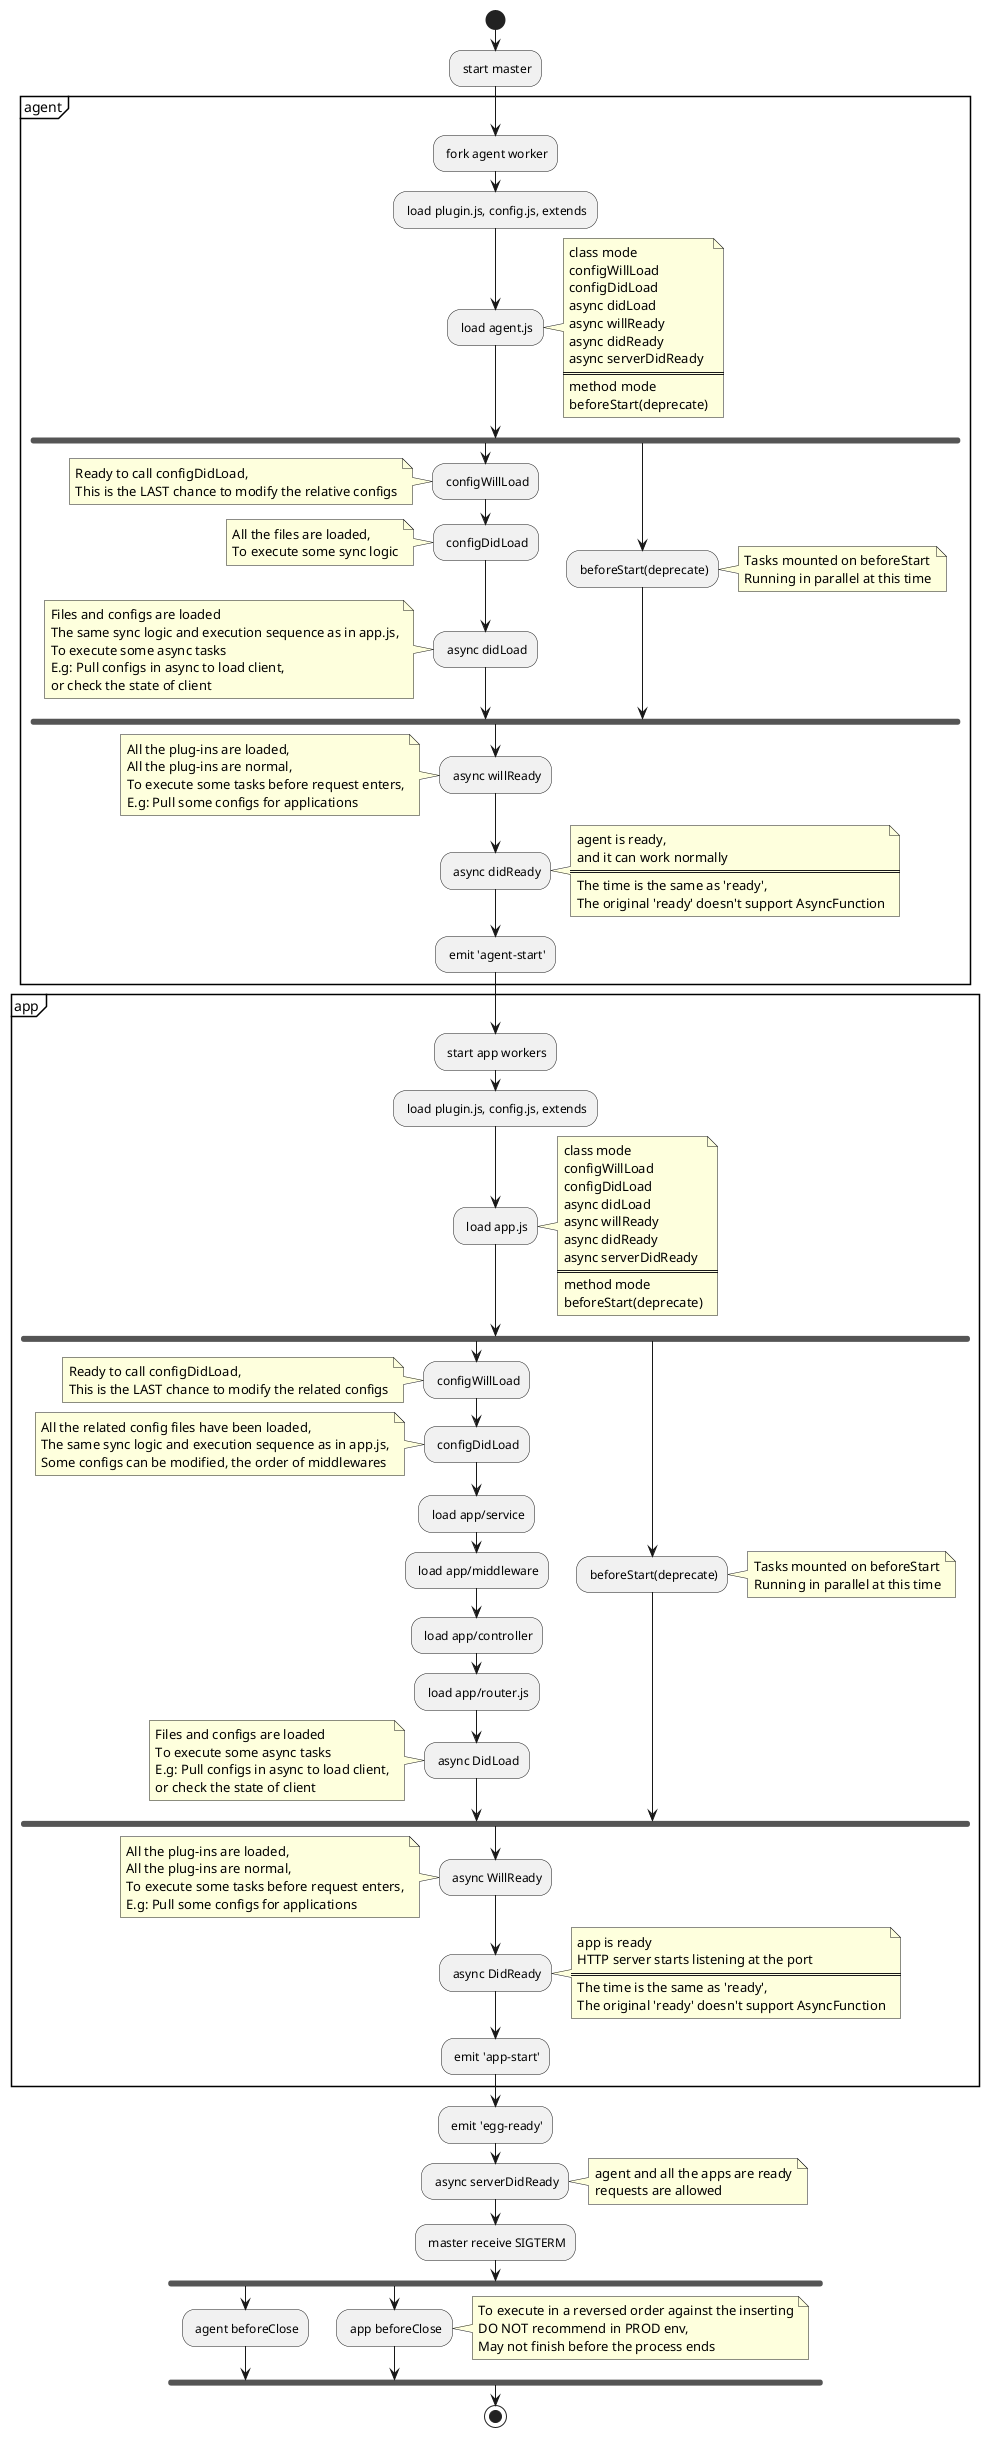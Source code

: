 @startuml
start
: start master;
partition agent {
  : fork agent worker;
  : load plugin.js, config.js, extends;
  : load agent.js;
  note right
    class mode
    configWillLoad
    configDidLoad
    async didLoad
    async willReady
    async didReady
    async serverDidReady
    ====
    method mode
    beforeStart(deprecate)
  end note
  fork
  : configWillLoad;
  note left
    Ready to call configDidLoad,
    This is the LAST chance to modify the relative configs
  end note
  : configDidLoad;
  note left
    All the files are loaded,
    To execute some sync logic
  end note
  : async didLoad;
  note left
    Files and configs are loaded
    The same sync logic and execution sequence as in app.js,
    To execute some async tasks
    E.g: Pull configs in async to load client,
    or check the state of client
  end note
  fork again
    : beforeStart(deprecate);
    note right
      Tasks mounted on beforeStart
      Running in parallel at this time
    end note
  endfork
  : async willReady;
  note left
    All the plug-ins are loaded,
    All the plug-ins are normal,
    To execute some tasks before request enters,
    E.g: Pull some configs for applications
  end note
  : async didReady;
  note right
    agent is ready,
    and it can work normally
    ====
    The time is the same as 'ready',
    The original 'ready' doesn't support AsyncFunction
  end note
  : emit 'agent-start';
}
partition app {
  : start app workers;
  : load plugin.js, config.js, extends;
  : load app.js;
  note right
    class mode
    configWillLoad
    configDidLoad
    async didLoad
    async willReady
    async didReady
    async serverDidReady
    ====
    method mode
    beforeStart(deprecate)
  end note
  fork
    : configWillLoad;
    note left
    Ready to call configDidLoad,
    This is the LAST chance to modify the related configs
    end note
    : configDidLoad;
    note left
      All the related config files have been loaded,
      The same sync logic and execution sequence as in app.js,
      Some configs can be modified, the order of middlewares
    end note
    : load app/service;
    : load app/middleware;
    : load app/controller;
    : load app/router.js;
    : async DidLoad;
  note left
    Files and configs are loaded
    To execute some async tasks
    E.g: Pull configs in async to load client,
    or check the state of client
  end note
  fork again
    : beforeStart(deprecate);
    note right
      Tasks mounted on beforeStart
      Running in parallel at this time
    end note
  end fork
    : async WillReady;
  note left
    All the plug-ins are loaded,
    All the plug-ins are normal,
    To execute some tasks before request enters,
    E.g: Pull some configs for applications
  end note
  : async DidReady;
  note right
    app is ready
    HTTP server starts listening at the port
    ====
    The time is the same as 'ready',
    The original 'ready' doesn't support AsyncFunction
  end note
  : emit 'app-start';
}
: emit 'egg-ready';
: async serverDidReady;
note right
  agent and all the apps are ready
  requests are allowed
end note
: master receive SIGTERM;
fork
: agent beforeClose;
fork again
: app beforeClose;
note right
  To execute in a reversed order against the inserting
  DO NOT recommend in PROD env,
  May not finish before the process ends
end note
endfork
stop
@enduml

